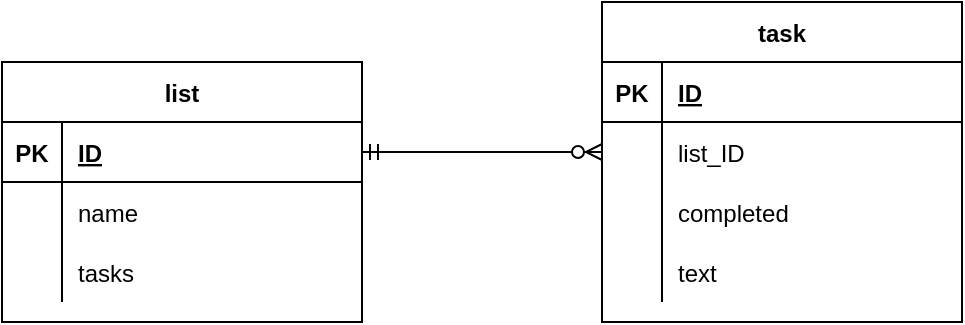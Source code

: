<mxfile version="14.1.8" type="device"><diagram id="MoKiVAtZfFs_DBa7hsAg" name="Page-1"><mxGraphModel dx="1086" dy="966" grid="1" gridSize="10" guides="1" tooltips="1" connect="1" arrows="1" fold="1" page="1" pageScale="1" pageWidth="1600" pageHeight="900" math="0" shadow="0"><root><mxCell id="0"/><mxCell id="1" parent="0"/><mxCell id="4g2c1ysVGGyU91GlD4co-1" value="list" style="shape=table;startSize=30;container=1;collapsible=1;childLayout=tableLayout;fixedRows=1;rowLines=0;fontStyle=1;align=center;resizeLast=1;" vertex="1" parent="1"><mxGeometry x="130" y="510" width="180" height="130" as="geometry"/></mxCell><mxCell id="4g2c1ysVGGyU91GlD4co-2" value="" style="shape=partialRectangle;collapsible=0;dropTarget=0;pointerEvents=0;fillColor=none;top=0;left=0;bottom=1;right=0;points=[[0,0.5],[1,0.5]];portConstraint=eastwest;" vertex="1" parent="4g2c1ysVGGyU91GlD4co-1"><mxGeometry y="30" width="180" height="30" as="geometry"/></mxCell><mxCell id="4g2c1ysVGGyU91GlD4co-3" value="PK" style="shape=partialRectangle;connectable=0;fillColor=none;top=0;left=0;bottom=0;right=0;fontStyle=1;overflow=hidden;" vertex="1" parent="4g2c1ysVGGyU91GlD4co-2"><mxGeometry width="30" height="30" as="geometry"/></mxCell><mxCell id="4g2c1ysVGGyU91GlD4co-4" value="ID" style="shape=partialRectangle;connectable=0;fillColor=none;top=0;left=0;bottom=0;right=0;align=left;spacingLeft=6;fontStyle=5;overflow=hidden;" vertex="1" parent="4g2c1ysVGGyU91GlD4co-2"><mxGeometry x="30" width="150" height="30" as="geometry"/></mxCell><mxCell id="4g2c1ysVGGyU91GlD4co-5" value="" style="shape=partialRectangle;collapsible=0;dropTarget=0;pointerEvents=0;fillColor=none;top=0;left=0;bottom=0;right=0;points=[[0,0.5],[1,0.5]];portConstraint=eastwest;" vertex="1" parent="4g2c1ysVGGyU91GlD4co-1"><mxGeometry y="60" width="180" height="30" as="geometry"/></mxCell><mxCell id="4g2c1ysVGGyU91GlD4co-6" value="" style="shape=partialRectangle;connectable=0;fillColor=none;top=0;left=0;bottom=0;right=0;editable=1;overflow=hidden;" vertex="1" parent="4g2c1ysVGGyU91GlD4co-5"><mxGeometry width="30" height="30" as="geometry"/></mxCell><mxCell id="4g2c1ysVGGyU91GlD4co-7" value="name" style="shape=partialRectangle;connectable=0;fillColor=none;top=0;left=0;bottom=0;right=0;align=left;spacingLeft=6;overflow=hidden;" vertex="1" parent="4g2c1ysVGGyU91GlD4co-5"><mxGeometry x="30" width="150" height="30" as="geometry"/></mxCell><mxCell id="4g2c1ysVGGyU91GlD4co-8" value="" style="shape=partialRectangle;collapsible=0;dropTarget=0;pointerEvents=0;fillColor=none;top=0;left=0;bottom=0;right=0;points=[[0,0.5],[1,0.5]];portConstraint=eastwest;" vertex="1" parent="4g2c1ysVGGyU91GlD4co-1"><mxGeometry y="90" width="180" height="30" as="geometry"/></mxCell><mxCell id="4g2c1ysVGGyU91GlD4co-9" value="" style="shape=partialRectangle;connectable=0;fillColor=none;top=0;left=0;bottom=0;right=0;editable=1;overflow=hidden;" vertex="1" parent="4g2c1ysVGGyU91GlD4co-8"><mxGeometry width="30" height="30" as="geometry"/></mxCell><mxCell id="4g2c1ysVGGyU91GlD4co-10" value="tasks" style="shape=partialRectangle;connectable=0;fillColor=none;top=0;left=0;bottom=0;right=0;align=left;spacingLeft=6;overflow=hidden;" vertex="1" parent="4g2c1ysVGGyU91GlD4co-8"><mxGeometry x="30" width="150" height="30" as="geometry"/></mxCell><mxCell id="4g2c1ysVGGyU91GlD4co-27" value="task" style="shape=table;startSize=30;container=1;collapsible=1;childLayout=tableLayout;fixedRows=1;rowLines=0;fontStyle=1;align=center;resizeLast=1;" vertex="1" parent="1"><mxGeometry x="430" y="480" width="180" height="160" as="geometry"/></mxCell><mxCell id="4g2c1ysVGGyU91GlD4co-28" value="" style="shape=partialRectangle;collapsible=0;dropTarget=0;pointerEvents=0;fillColor=none;top=0;left=0;bottom=1;right=0;points=[[0,0.5],[1,0.5]];portConstraint=eastwest;" vertex="1" parent="4g2c1ysVGGyU91GlD4co-27"><mxGeometry y="30" width="180" height="30" as="geometry"/></mxCell><mxCell id="4g2c1ysVGGyU91GlD4co-29" value="PK" style="shape=partialRectangle;connectable=0;fillColor=none;top=0;left=0;bottom=0;right=0;fontStyle=1;overflow=hidden;" vertex="1" parent="4g2c1ysVGGyU91GlD4co-28"><mxGeometry width="30" height="30" as="geometry"/></mxCell><mxCell id="4g2c1ysVGGyU91GlD4co-30" value="ID" style="shape=partialRectangle;connectable=0;fillColor=none;top=0;left=0;bottom=0;right=0;align=left;spacingLeft=6;fontStyle=5;overflow=hidden;" vertex="1" parent="4g2c1ysVGGyU91GlD4co-28"><mxGeometry x="30" width="150" height="30" as="geometry"/></mxCell><mxCell id="4g2c1ysVGGyU91GlD4co-31" value="" style="shape=partialRectangle;collapsible=0;dropTarget=0;pointerEvents=0;fillColor=none;top=0;left=0;bottom=0;right=0;points=[[0,0.5],[1,0.5]];portConstraint=eastwest;" vertex="1" parent="4g2c1ysVGGyU91GlD4co-27"><mxGeometry y="60" width="180" height="30" as="geometry"/></mxCell><mxCell id="4g2c1ysVGGyU91GlD4co-32" value="" style="shape=partialRectangle;connectable=0;fillColor=none;top=0;left=0;bottom=0;right=0;editable=1;overflow=hidden;" vertex="1" parent="4g2c1ysVGGyU91GlD4co-31"><mxGeometry width="30" height="30" as="geometry"/></mxCell><mxCell id="4g2c1ysVGGyU91GlD4co-33" value="list_ID" style="shape=partialRectangle;connectable=0;fillColor=none;top=0;left=0;bottom=0;right=0;align=left;spacingLeft=6;overflow=hidden;" vertex="1" parent="4g2c1ysVGGyU91GlD4co-31"><mxGeometry x="30" width="150" height="30" as="geometry"/></mxCell><mxCell id="4g2c1ysVGGyU91GlD4co-34" value="" style="shape=partialRectangle;collapsible=0;dropTarget=0;pointerEvents=0;fillColor=none;top=0;left=0;bottom=0;right=0;points=[[0,0.5],[1,0.5]];portConstraint=eastwest;" vertex="1" parent="4g2c1ysVGGyU91GlD4co-27"><mxGeometry y="90" width="180" height="30" as="geometry"/></mxCell><mxCell id="4g2c1ysVGGyU91GlD4co-35" value="" style="shape=partialRectangle;connectable=0;fillColor=none;top=0;left=0;bottom=0;right=0;editable=1;overflow=hidden;" vertex="1" parent="4g2c1ysVGGyU91GlD4co-34"><mxGeometry width="30" height="30" as="geometry"/></mxCell><mxCell id="4g2c1ysVGGyU91GlD4co-36" value="completed" style="shape=partialRectangle;connectable=0;fillColor=none;top=0;left=0;bottom=0;right=0;align=left;spacingLeft=6;overflow=hidden;" vertex="1" parent="4g2c1ysVGGyU91GlD4co-34"><mxGeometry x="30" width="150" height="30" as="geometry"/></mxCell><mxCell id="4g2c1ysVGGyU91GlD4co-37" value="" style="shape=partialRectangle;collapsible=0;dropTarget=0;pointerEvents=0;fillColor=none;top=0;left=0;bottom=0;right=0;points=[[0,0.5],[1,0.5]];portConstraint=eastwest;" vertex="1" parent="4g2c1ysVGGyU91GlD4co-27"><mxGeometry y="120" width="180" height="30" as="geometry"/></mxCell><mxCell id="4g2c1ysVGGyU91GlD4co-38" value="" style="shape=partialRectangle;connectable=0;fillColor=none;top=0;left=0;bottom=0;right=0;editable=1;overflow=hidden;" vertex="1" parent="4g2c1ysVGGyU91GlD4co-37"><mxGeometry width="30" height="30" as="geometry"/></mxCell><mxCell id="4g2c1ysVGGyU91GlD4co-39" value="text" style="shape=partialRectangle;connectable=0;fillColor=none;top=0;left=0;bottom=0;right=0;align=left;spacingLeft=6;overflow=hidden;" vertex="1" parent="4g2c1ysVGGyU91GlD4co-37"><mxGeometry x="30" width="150" height="30" as="geometry"/></mxCell><mxCell id="4g2c1ysVGGyU91GlD4co-40" style="edgeStyle=orthogonalEdgeStyle;rounded=0;orthogonalLoop=1;jettySize=auto;html=1;exitX=1;exitY=0.5;exitDx=0;exitDy=0;entryX=0;entryY=0.5;entryDx=0;entryDy=0;startArrow=ERmandOne;startFill=0;endArrow=ERzeroToMany;endFill=1;" edge="1" parent="1" source="4g2c1ysVGGyU91GlD4co-2" target="4g2c1ysVGGyU91GlD4co-31"><mxGeometry relative="1" as="geometry"/></mxCell></root></mxGraphModel></diagram></mxfile>
